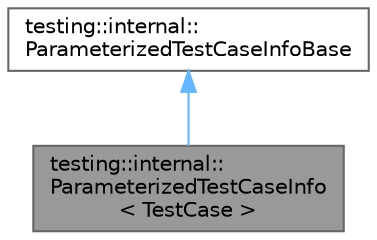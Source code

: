 digraph "testing::internal::ParameterizedTestCaseInfo&lt; TestCase &gt;"
{
 // LATEX_PDF_SIZE
  bgcolor="transparent";
  edge [fontname=Helvetica,fontsize=10,labelfontname=Helvetica,labelfontsize=10];
  node [fontname=Helvetica,fontsize=10,shape=box,height=0.2,width=0.4];
  Node1 [id="Node000001",label="testing::internal::\lParameterizedTestCaseInfo\l\< TestCase \>",height=0.2,width=0.4,color="gray40", fillcolor="grey60", style="filled", fontcolor="black",tooltip=" "];
  Node2 -> Node1 [id="edge1_Node000001_Node000002",dir="back",color="steelblue1",style="solid",tooltip=" "];
  Node2 [id="Node000002",label="testing::internal::\lParameterizedTestCaseInfoBase",height=0.2,width=0.4,color="gray40", fillcolor="white", style="filled",URL="$classtesting_1_1internal_1_1_parameterized_test_case_info_base.html",tooltip=" "];
}
